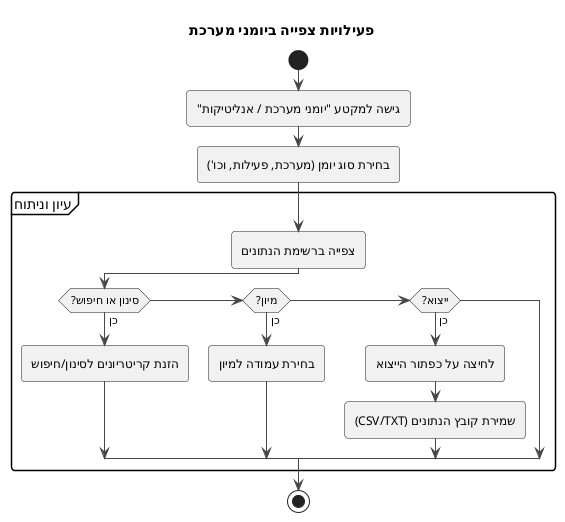 @startuml
!theme vibrant

title פעילויות צפייה ביומני מערכת

start
:גישה למקטע "יומני מערכת / אנליטיקות";

:בחירת סוג יומן (מערכת, פעילות, וכו');

partition "עיון וניתוח" {
  :צפייה ברשימת הנתונים;
  if (סינון או חיפוש?) then (כן)
    :הזנת קריטריונים לסינון/חיפוש;
  else if (מיון?) then (כן)
    :בחירת עמודה למיון;
  else if (ייצוא?) then (כן)
    :לחיצה על כפתור הייצוא;
    :שמירת קובץ הנתונים (CSV/TXT);
  endif
}

stop

@enduml
